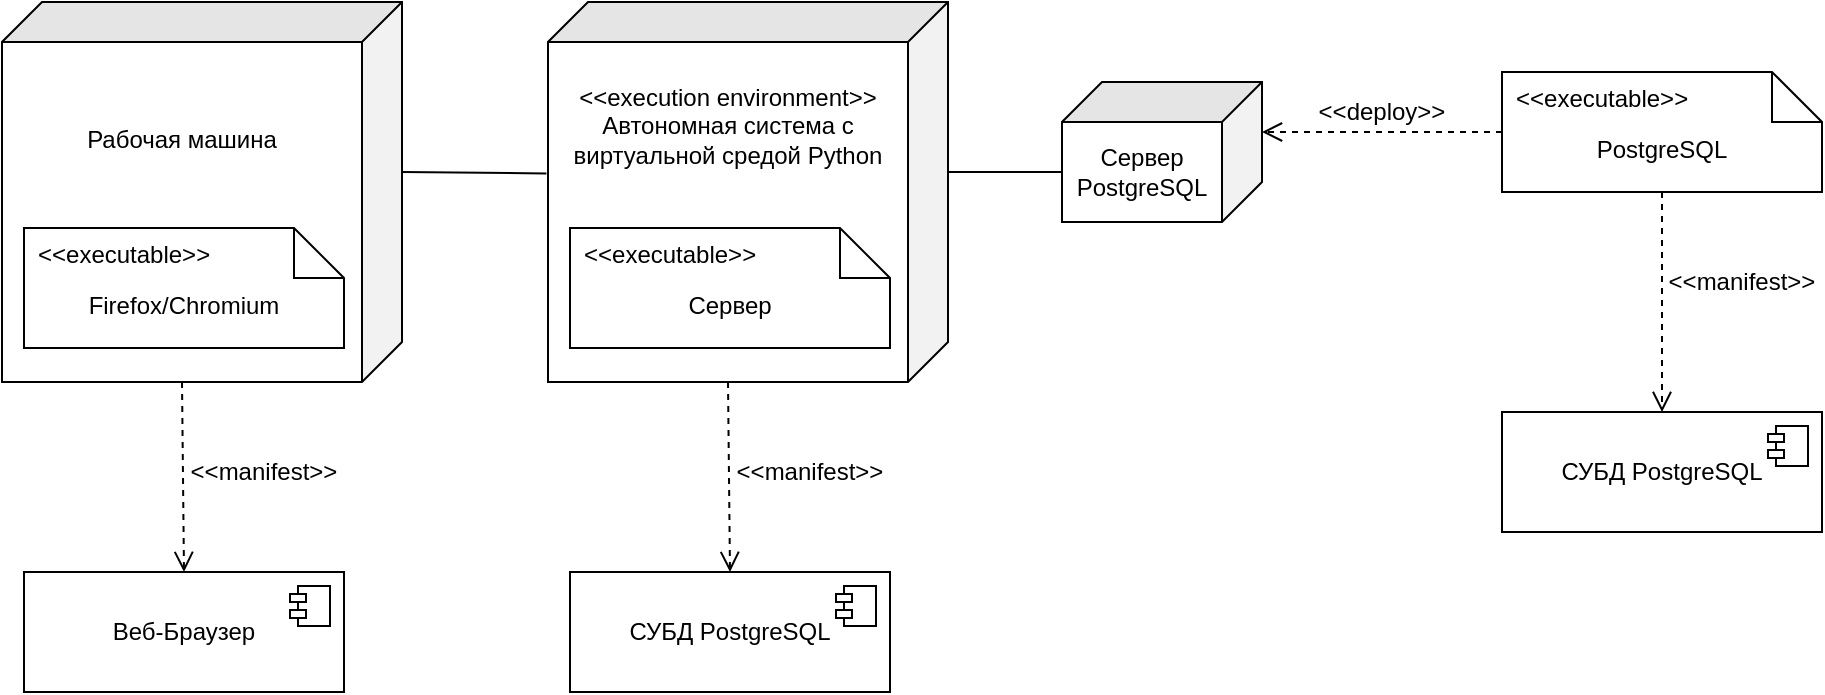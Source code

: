 <mxfile version="22.1.7" type="device">
  <diagram id="SNQxn0Sg8uv7-KmuZa3T" name="Страница — 1">
    <mxGraphModel dx="1380" dy="972" grid="1" gridSize="10" guides="1" tooltips="1" connect="1" arrows="1" fold="1" page="1" pageScale="1" pageWidth="827" pageHeight="1169" math="0" shadow="0">
      <root>
        <mxCell id="0" />
        <mxCell id="1" parent="0" />
        <mxCell id="OWFKqTvo_wW7p6A4P1cl-1" value="PostgreSQL" style="shape=note2;boundedLbl=1;whiteSpace=wrap;html=1;size=25;verticalAlign=top;align=center;" vertex="1" parent="1">
          <mxGeometry x="360" y="270" width="160" height="60" as="geometry" />
        </mxCell>
        <mxCell id="OWFKqTvo_wW7p6A4P1cl-2" value="&lt;&lt;executable&gt;&gt;" style="resizeWidth=1;part=1;strokeColor=none;fillColor=none;align=left;spacingLeft=5;" vertex="1" parent="OWFKqTvo_wW7p6A4P1cl-1">
          <mxGeometry width="160" height="25" relative="1" as="geometry" />
        </mxCell>
        <mxCell id="OWFKqTvo_wW7p6A4P1cl-51" value="СУБД PostgreSQL" style="html=1;dropTarget=0;whiteSpace=wrap;" vertex="1" parent="1">
          <mxGeometry x="360" y="440" width="160" height="60" as="geometry" />
        </mxCell>
        <mxCell id="OWFKqTvo_wW7p6A4P1cl-52" value="" style="shape=module;jettyWidth=8;jettyHeight=4;" vertex="1" parent="OWFKqTvo_wW7p6A4P1cl-51">
          <mxGeometry x="1" width="20" height="20" relative="1" as="geometry">
            <mxPoint x="-27" y="7" as="offset" />
          </mxGeometry>
        </mxCell>
        <mxCell id="OWFKqTvo_wW7p6A4P1cl-55" value="&amp;lt;&amp;lt;execution environment&amp;gt;&amp;gt;&lt;br&gt;Автономная система с виртуальной средой Python&lt;br&gt;&lt;br&gt;&lt;br&gt;&lt;br&gt;&lt;br&gt;&lt;br&gt;&lt;br&gt;" style="shape=cube;whiteSpace=wrap;html=1;boundedLbl=1;backgroundOutline=1;darkOpacity=0.05;darkOpacity2=0.1;size=20;gradientColor=none;direction=south;" vertex="1" parent="1">
          <mxGeometry x="-117" y="235" width="200" height="190" as="geometry" />
        </mxCell>
        <mxCell id="OWFKqTvo_wW7p6A4P1cl-56" value="Сервер" style="shape=note2;boundedLbl=1;whiteSpace=wrap;html=1;size=25;verticalAlign=top;align=center;" vertex="1" parent="1">
          <mxGeometry x="-106" y="348" width="160" height="60" as="geometry" />
        </mxCell>
        <mxCell id="OWFKqTvo_wW7p6A4P1cl-57" value="&lt;&lt;executable&gt;&gt;" style="resizeWidth=1;part=1;strokeColor=none;fillColor=none;align=left;spacingLeft=5;" vertex="1" parent="OWFKqTvo_wW7p6A4P1cl-56">
          <mxGeometry width="160" height="25" relative="1" as="geometry" />
        </mxCell>
        <mxCell id="OWFKqTvo_wW7p6A4P1cl-58" value="Сервер PostgreSQL" style="shape=cube;whiteSpace=wrap;html=1;boundedLbl=1;backgroundOutline=1;darkOpacity=0.05;darkOpacity2=0.1;size=20;gradientColor=none;direction=south;" vertex="1" parent="1">
          <mxGeometry x="140" y="275" width="100" height="70" as="geometry" />
        </mxCell>
        <mxCell id="OWFKqTvo_wW7p6A4P1cl-59" value="" style="endArrow=none;html=1;rounded=0;entryX=0;entryY=0;entryDx=45;entryDy=100;entryPerimeter=0;exitX=0;exitY=0;exitDx=85;exitDy=0;exitPerimeter=0;" edge="1" parent="1" source="OWFKqTvo_wW7p6A4P1cl-55" target="OWFKqTvo_wW7p6A4P1cl-58">
          <mxGeometry width="50" height="50" relative="1" as="geometry">
            <mxPoint x="280" y="470" as="sourcePoint" />
            <mxPoint x="330" y="420" as="targetPoint" />
          </mxGeometry>
        </mxCell>
        <mxCell id="OWFKqTvo_wW7p6A4P1cl-60" value="" style="endArrow=open;startArrow=none;endFill=0;startFill=0;endSize=8;html=1;verticalAlign=bottom;dashed=1;labelBackgroundColor=none;rounded=0;entryX=0;entryY=0;entryDx=25;entryDy=0;entryPerimeter=0;exitX=0;exitY=0.5;exitDx=0;exitDy=0;exitPerimeter=0;" edge="1" parent="1" source="OWFKqTvo_wW7p6A4P1cl-1" target="OWFKqTvo_wW7p6A4P1cl-58">
          <mxGeometry width="160" relative="1" as="geometry">
            <mxPoint x="330" y="430" as="sourcePoint" />
            <mxPoint x="490" y="430" as="targetPoint" />
          </mxGeometry>
        </mxCell>
        <mxCell id="OWFKqTvo_wW7p6A4P1cl-61" value="&amp;lt;&amp;lt;deploy&amp;gt;&amp;gt;" style="text;html=1;strokeColor=none;fillColor=none;align=center;verticalAlign=middle;whiteSpace=wrap;rounded=0;" vertex="1" parent="1">
          <mxGeometry x="260" y="275" width="80" height="30" as="geometry" />
        </mxCell>
        <mxCell id="OWFKqTvo_wW7p6A4P1cl-62" value="" style="endArrow=open;startArrow=none;endFill=0;startFill=0;endSize=8;html=1;verticalAlign=bottom;dashed=1;labelBackgroundColor=none;rounded=0;entryX=0.5;entryY=0;entryDx=0;entryDy=0;exitX=0.5;exitY=1;exitDx=0;exitDy=0;exitPerimeter=0;" edge="1" parent="1" source="OWFKqTvo_wW7p6A4P1cl-1" target="OWFKqTvo_wW7p6A4P1cl-51">
          <mxGeometry width="160" relative="1" as="geometry">
            <mxPoint x="440" y="400" as="sourcePoint" />
            <mxPoint x="320" y="400" as="targetPoint" />
          </mxGeometry>
        </mxCell>
        <mxCell id="OWFKqTvo_wW7p6A4P1cl-63" value="&amp;lt;&amp;lt;manifest&amp;gt;&amp;gt;" style="text;html=1;strokeColor=none;fillColor=none;align=center;verticalAlign=middle;whiteSpace=wrap;rounded=0;" vertex="1" parent="1">
          <mxGeometry x="440" y="360" width="80" height="30" as="geometry" />
        </mxCell>
        <mxCell id="OWFKqTvo_wW7p6A4P1cl-64" value="СУБД PostgreSQL" style="html=1;dropTarget=0;whiteSpace=wrap;" vertex="1" parent="1">
          <mxGeometry x="-106" y="520" width="160" height="60" as="geometry" />
        </mxCell>
        <mxCell id="OWFKqTvo_wW7p6A4P1cl-65" value="" style="shape=module;jettyWidth=8;jettyHeight=4;" vertex="1" parent="OWFKqTvo_wW7p6A4P1cl-64">
          <mxGeometry x="1" width="20" height="20" relative="1" as="geometry">
            <mxPoint x="-27" y="7" as="offset" />
          </mxGeometry>
        </mxCell>
        <mxCell id="OWFKqTvo_wW7p6A4P1cl-66" value="Рабочая машина&lt;br&gt;&lt;br&gt;&lt;br&gt;&lt;br&gt;&lt;br&gt;&lt;br&gt;" style="shape=cube;whiteSpace=wrap;html=1;boundedLbl=1;backgroundOutline=1;darkOpacity=0.05;darkOpacity2=0.1;size=20;gradientColor=none;direction=south;" vertex="1" parent="1">
          <mxGeometry x="-390" y="235" width="200" height="190" as="geometry" />
        </mxCell>
        <mxCell id="OWFKqTvo_wW7p6A4P1cl-67" value="Firefox/Chromium" style="shape=note2;boundedLbl=1;whiteSpace=wrap;html=1;size=25;verticalAlign=top;align=center;" vertex="1" parent="1">
          <mxGeometry x="-379" y="348" width="160" height="60" as="geometry" />
        </mxCell>
        <mxCell id="OWFKqTvo_wW7p6A4P1cl-68" value="&lt;&lt;executable&gt;&gt;" style="resizeWidth=1;part=1;strokeColor=none;fillColor=none;align=left;spacingLeft=5;" vertex="1" parent="OWFKqTvo_wW7p6A4P1cl-67">
          <mxGeometry width="160" height="25" relative="1" as="geometry" />
        </mxCell>
        <mxCell id="OWFKqTvo_wW7p6A4P1cl-69" value="Веб-Браузер" style="html=1;dropTarget=0;whiteSpace=wrap;" vertex="1" parent="1">
          <mxGeometry x="-379" y="520" width="160" height="60" as="geometry" />
        </mxCell>
        <mxCell id="OWFKqTvo_wW7p6A4P1cl-70" value="" style="shape=module;jettyWidth=8;jettyHeight=4;" vertex="1" parent="OWFKqTvo_wW7p6A4P1cl-69">
          <mxGeometry x="1" width="20" height="20" relative="1" as="geometry">
            <mxPoint x="-27" y="7" as="offset" />
          </mxGeometry>
        </mxCell>
        <mxCell id="OWFKqTvo_wW7p6A4P1cl-71" value="" style="endArrow=none;html=1;rounded=0;entryX=0.451;entryY=1.004;entryDx=0;entryDy=0;entryPerimeter=0;exitX=0;exitY=0;exitDx=85;exitDy=0;exitPerimeter=0;" edge="1" parent="1" source="OWFKqTvo_wW7p6A4P1cl-66" target="OWFKqTvo_wW7p6A4P1cl-55">
          <mxGeometry width="50" height="50" relative="1" as="geometry">
            <mxPoint x="-190" y="469.44" as="sourcePoint" />
            <mxPoint x="-133" y="469.44" as="targetPoint" />
          </mxGeometry>
        </mxCell>
        <mxCell id="OWFKqTvo_wW7p6A4P1cl-72" value="" style="endArrow=open;startArrow=none;endFill=0;startFill=0;endSize=8;html=1;verticalAlign=bottom;dashed=1;labelBackgroundColor=none;rounded=0;entryX=0.5;entryY=0;entryDx=0;entryDy=0;exitX=0;exitY=0;exitDx=190;exitDy=110;exitPerimeter=0;" edge="1" parent="1" source="OWFKqTvo_wW7p6A4P1cl-66" target="OWFKqTvo_wW7p6A4P1cl-69">
          <mxGeometry width="160" relative="1" as="geometry">
            <mxPoint x="-197" y="470" as="sourcePoint" />
            <mxPoint x="-197" y="580" as="targetPoint" />
          </mxGeometry>
        </mxCell>
        <mxCell id="OWFKqTvo_wW7p6A4P1cl-75" value="&amp;lt;&amp;lt;manifest&amp;gt;&amp;gt;" style="text;html=1;strokeColor=none;fillColor=none;align=center;verticalAlign=middle;whiteSpace=wrap;rounded=0;" vertex="1" parent="1">
          <mxGeometry x="-299" y="455" width="80" height="30" as="geometry" />
        </mxCell>
        <mxCell id="OWFKqTvo_wW7p6A4P1cl-76" value="" style="endArrow=open;startArrow=none;endFill=0;startFill=0;endSize=8;html=1;verticalAlign=bottom;dashed=1;labelBackgroundColor=none;rounded=0;entryX=0.5;entryY=0;entryDx=0;entryDy=0;exitX=0;exitY=0;exitDx=190;exitDy=110;exitPerimeter=0;" edge="1" parent="1">
          <mxGeometry width="160" relative="1" as="geometry">
            <mxPoint x="-27" y="425" as="sourcePoint" />
            <mxPoint x="-26" y="520" as="targetPoint" />
          </mxGeometry>
        </mxCell>
        <mxCell id="OWFKqTvo_wW7p6A4P1cl-77" value="&amp;lt;&amp;lt;manifest&amp;gt;&amp;gt;" style="text;html=1;strokeColor=none;fillColor=none;align=center;verticalAlign=middle;whiteSpace=wrap;rounded=0;" vertex="1" parent="1">
          <mxGeometry x="-26" y="455" width="80" height="30" as="geometry" />
        </mxCell>
      </root>
    </mxGraphModel>
  </diagram>
</mxfile>
